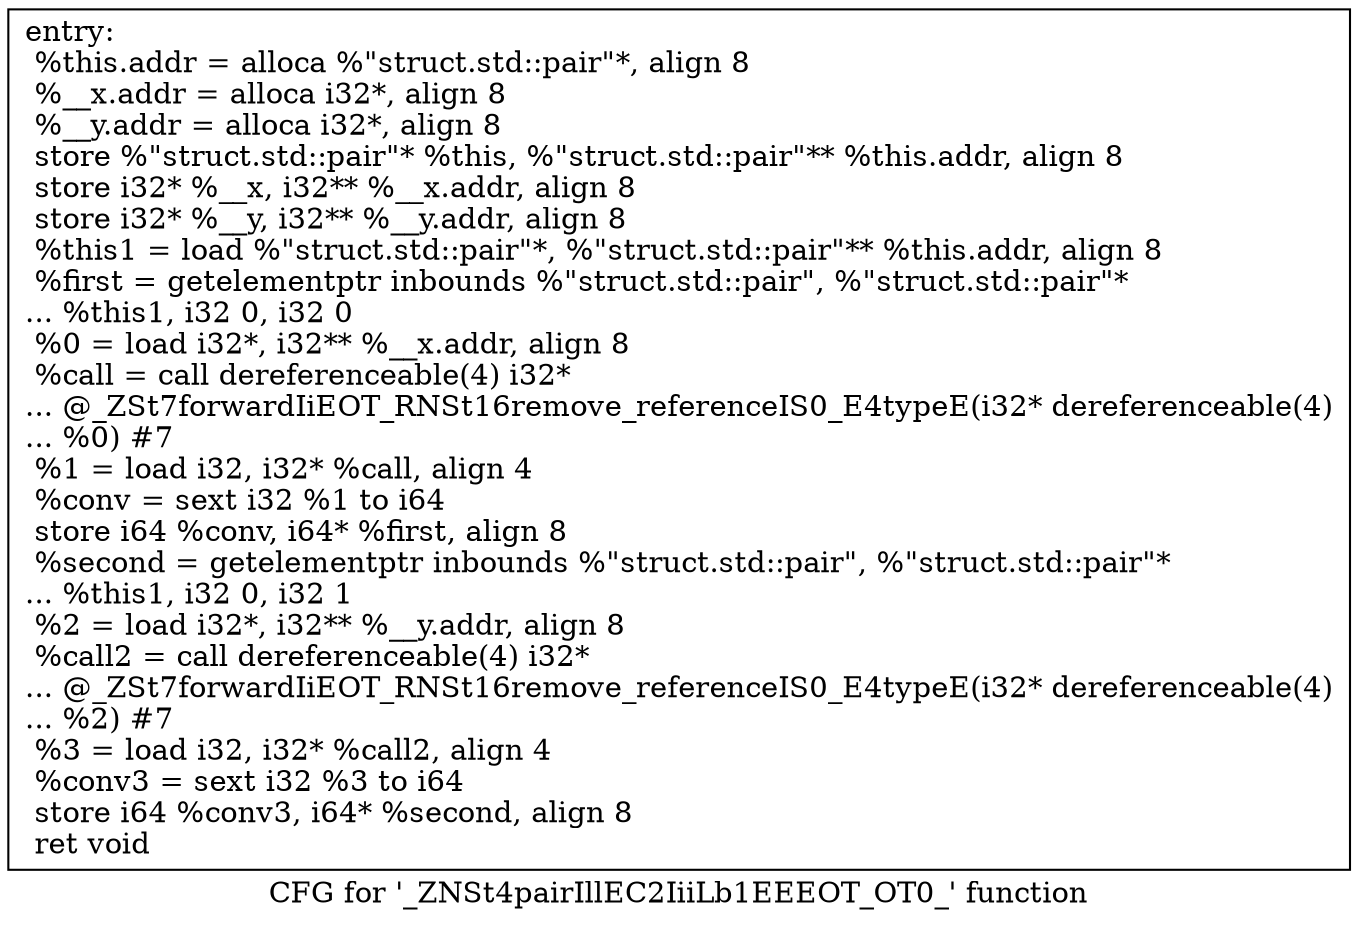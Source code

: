 digraph "CFG for '_ZNSt4pairIllEC2IiiLb1EEEOT_OT0_' function" {
	label="CFG for '_ZNSt4pairIllEC2IiiLb1EEEOT_OT0_' function";

	Node0x57e5790 [shape=record,label="{entry:\l  %this.addr = alloca %\"struct.std::pair\"*, align 8\l  %__x.addr = alloca i32*, align 8\l  %__y.addr = alloca i32*, align 8\l  store %\"struct.std::pair\"* %this, %\"struct.std::pair\"** %this.addr, align 8\l  store i32* %__x, i32** %__x.addr, align 8\l  store i32* %__y, i32** %__y.addr, align 8\l  %this1 = load %\"struct.std::pair\"*, %\"struct.std::pair\"** %this.addr, align 8\l  %first = getelementptr inbounds %\"struct.std::pair\", %\"struct.std::pair\"*\l... %this1, i32 0, i32 0\l  %0 = load i32*, i32** %__x.addr, align 8\l  %call = call dereferenceable(4) i32*\l... @_ZSt7forwardIiEOT_RNSt16remove_referenceIS0_E4typeE(i32* dereferenceable(4)\l... %0) #7\l  %1 = load i32, i32* %call, align 4\l  %conv = sext i32 %1 to i64\l  store i64 %conv, i64* %first, align 8\l  %second = getelementptr inbounds %\"struct.std::pair\", %\"struct.std::pair\"*\l... %this1, i32 0, i32 1\l  %2 = load i32*, i32** %__y.addr, align 8\l  %call2 = call dereferenceable(4) i32*\l... @_ZSt7forwardIiEOT_RNSt16remove_referenceIS0_E4typeE(i32* dereferenceable(4)\l... %2) #7\l  %3 = load i32, i32* %call2, align 4\l  %conv3 = sext i32 %3 to i64\l  store i64 %conv3, i64* %second, align 8\l  ret void\l}"];
}

